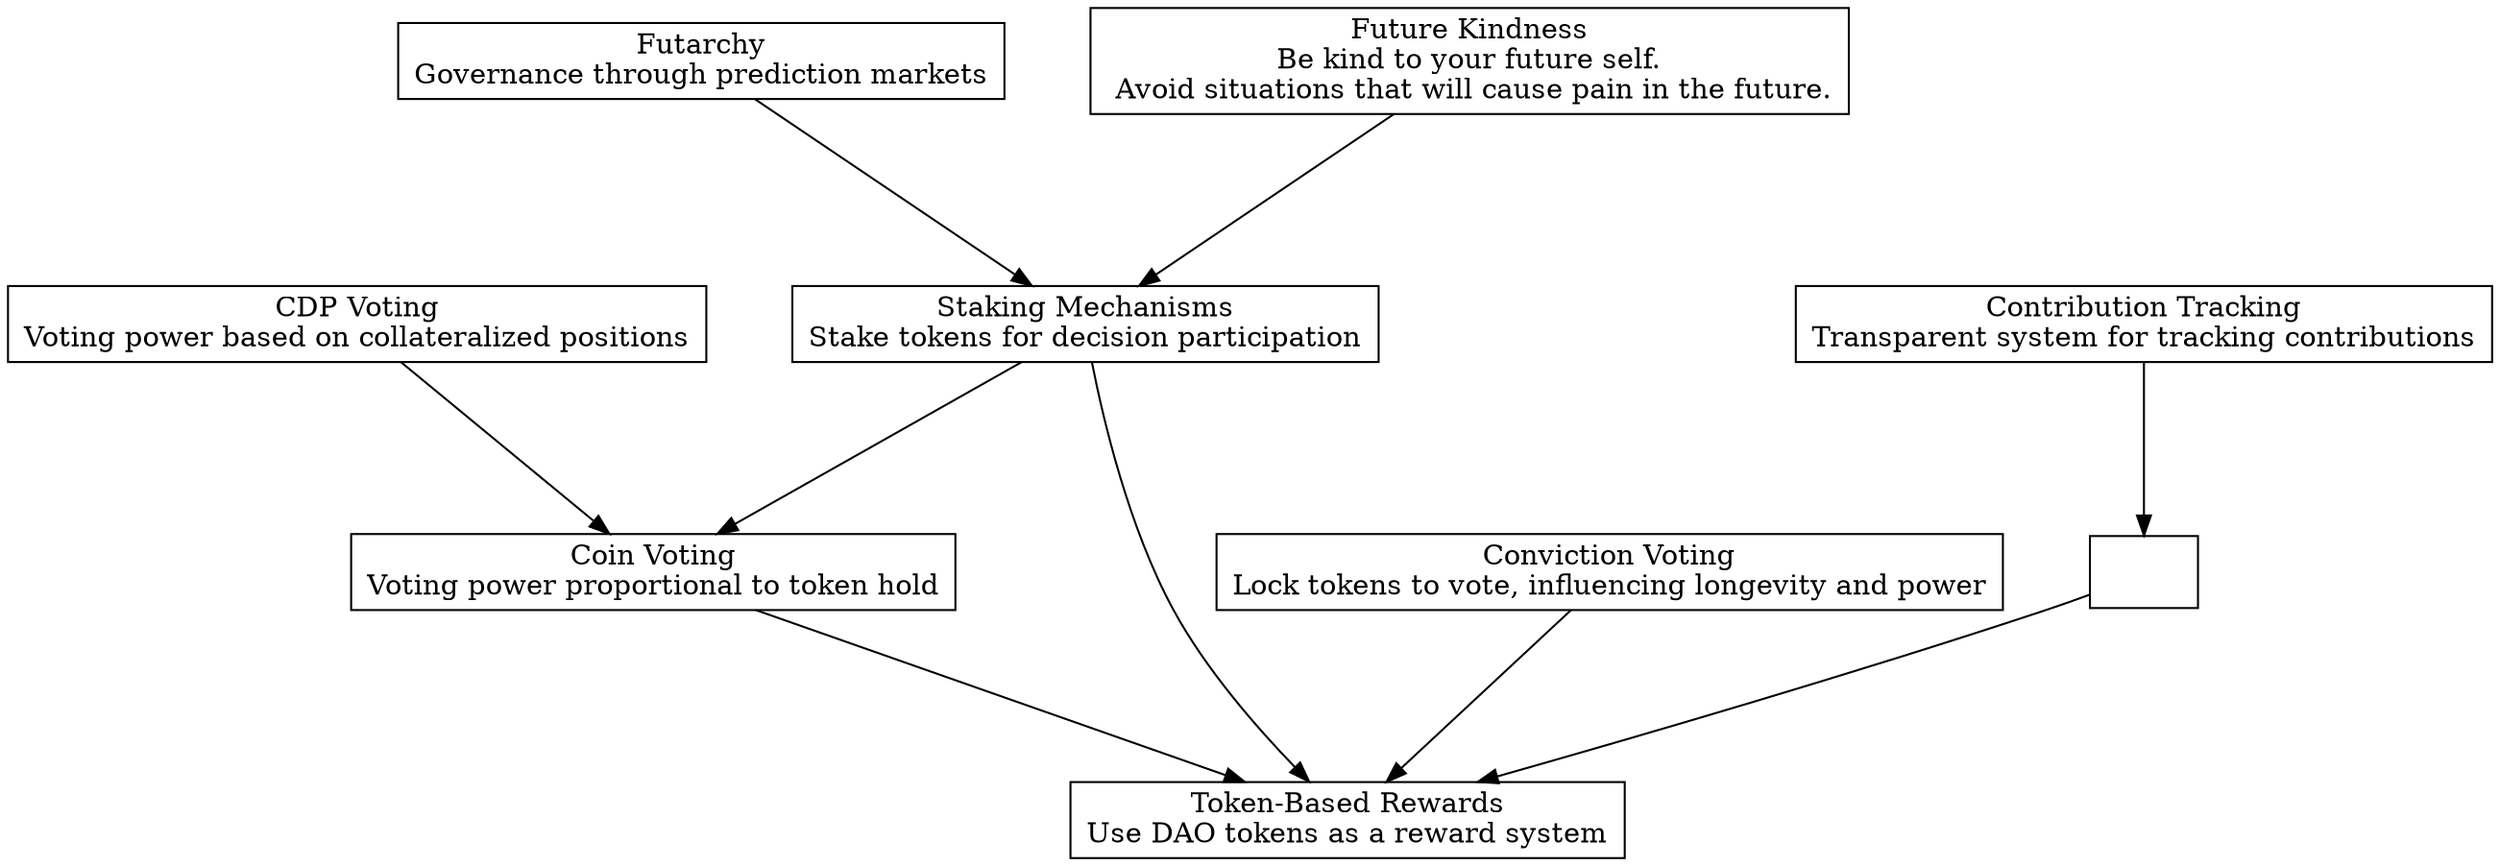 digraph "" {
	graph [nodesep=0.6,
		rankdir=TB,
		ranksep=1.2
	];
	node [label="\N",
		shape=box
	];
	"Token-Based Rewards"	[label="Token-Based Rewards\nUse DAO tokens as a reward system"];
	"Staking Mechanisms"	[label="Staking Mechanisms\nStake tokens for decision participation"];
	"Staking Mechanisms" -> "Token-Based Rewards";
	"Coin Voting"	[label="Coin Voting\nVoting power proportional to token hold"];
	"Staking Mechanisms" -> "Coin Voting";
	"Coin Voting" -> "Token-Based Rewards";
	"Conviction Voting"	[label="Conviction Voting\nLock tokens to vote, influencing longevity and power"];
	"Conviction Voting" -> "Token-Based Rewards";
	"Shares for Sweat"	[label=""];
	"Shares for Sweat" -> "Token-Based Rewards";
	"Contribution Tracking"	[label="Contribution Tracking\nTransparent system for tracking contributions"];
	"Contribution Tracking" -> "Shares for Sweat";
	"CDP Voting"	[label="CDP Voting\nVoting power based on collateralized positions"];
	"CDP Voting" -> "Coin Voting";
	Futarchy	[label="Futarchy\nGovernance through prediction markets"];
	Futarchy -> "Staking Mechanisms";
	"Future Kindness"	[label="Future Kindness\nBe kind to your future self.\n Avoid situations that will cause pain in the future."];
	"Future Kindness" -> "Staking Mechanisms";
}
